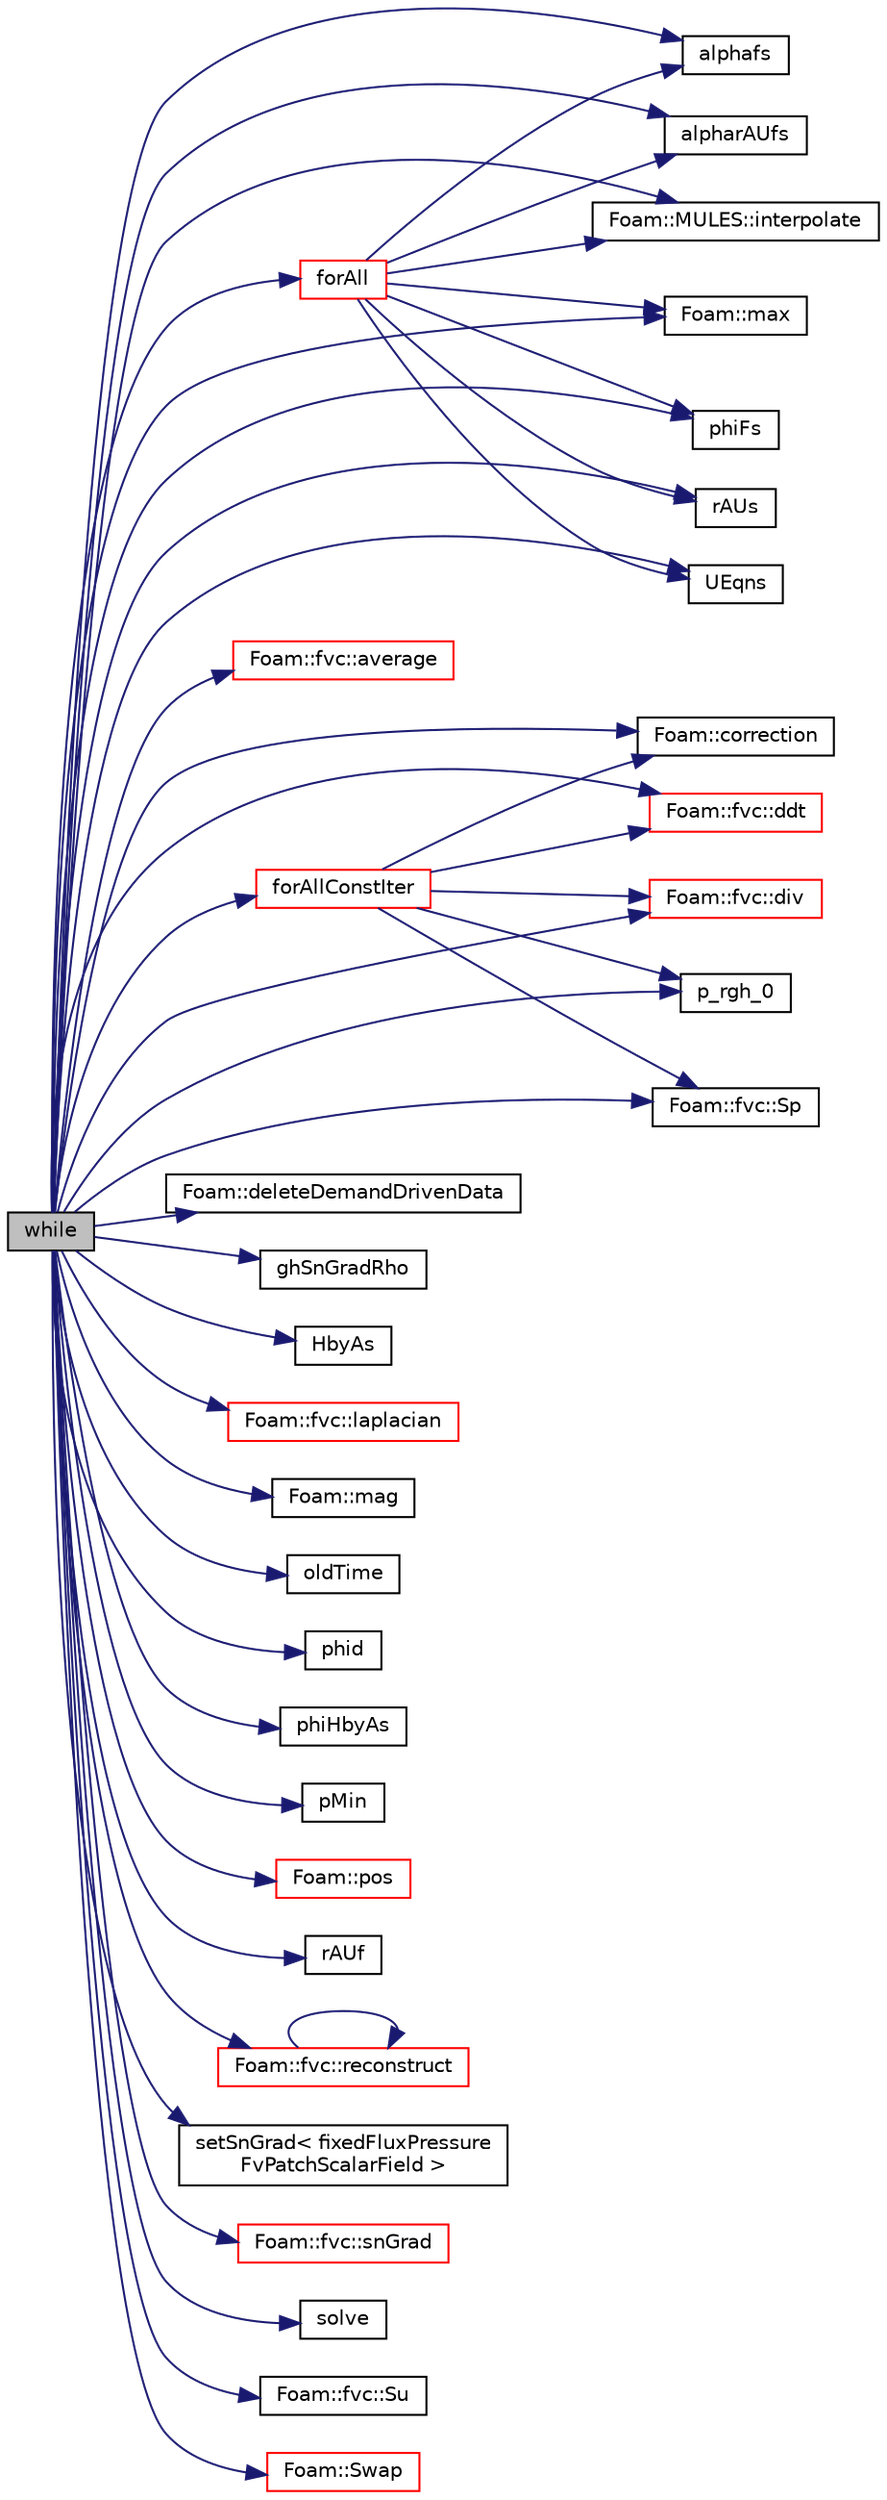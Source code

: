 digraph "while"
{
  bgcolor="transparent";
  edge [fontname="Helvetica",fontsize="10",labelfontname="Helvetica",labelfontsize="10"];
  node [fontname="Helvetica",fontsize="10",shape=record];
  rankdir="LR";
  Node1 [label="while",height=0.2,width=0.4,color="black", fillcolor="grey75", style="filled", fontcolor="black"];
  Node1 -> Node2 [color="midnightblue",fontsize="10",style="solid",fontname="Helvetica"];
  Node2 [label="alphafs",height=0.2,width=0.4,color="black",URL="$a02983.html#a219dfc23143e3ccb59927b481c40d9ab"];
  Node1 -> Node3 [color="midnightblue",fontsize="10",style="solid",fontname="Helvetica"];
  Node3 [label="alpharAUfs",height=0.2,width=0.4,color="black",URL="$a02983.html#a7503cce4fff6aba02e660303208c7a3d"];
  Node1 -> Node4 [color="midnightblue",fontsize="10",style="solid",fontname="Helvetica"];
  Node4 [label="Foam::fvc::average",height=0.2,width=0.4,color="red",URL="$a10792.html#a081533edd829853720cd0cbb61c5d49f",tooltip="Area-weighted average a surfaceField creating a volField. "];
  Node1 -> Node5 [color="midnightblue",fontsize="10",style="solid",fontname="Helvetica"];
  Node5 [label="Foam::correction",height=0.2,width=0.4,color="black",URL="$a10758.html#aa5166e83cc970d681cdb0246482047e8",tooltip="Return the correction form of the given matrix. "];
  Node1 -> Node6 [color="midnightblue",fontsize="10",style="solid",fontname="Helvetica"];
  Node6 [label="Foam::fvc::ddt",height=0.2,width=0.4,color="red",URL="$a10792.html#a5dc871206ab86042756c8ccfdc5797ad"];
  Node1 -> Node7 [color="midnightblue",fontsize="10",style="solid",fontname="Helvetica"];
  Node7 [label="Foam::deleteDemandDrivenData",height=0.2,width=0.4,color="black",URL="$a10758.html#a676ff999562d389fd174d693e17d230a"];
  Node1 -> Node8 [color="midnightblue",fontsize="10",style="solid",fontname="Helvetica"];
  Node8 [label="Foam::fvc::div",height=0.2,width=0.4,color="red",URL="$a10792.html#a585533948ad80abfe589d920c641f251"];
  Node1 -> Node9 [color="midnightblue",fontsize="10",style="solid",fontname="Helvetica"];
  Node9 [label="forAll",height=0.2,width=0.4,color="red",URL="$a02983.html#a3a6dfa236873b1e0df07a723bccf5222"];
  Node9 -> Node2 [color="midnightblue",fontsize="10",style="solid",fontname="Helvetica"];
  Node9 -> Node3 [color="midnightblue",fontsize="10",style="solid",fontname="Helvetica"];
  Node9 -> Node10 [color="midnightblue",fontsize="10",style="solid",fontname="Helvetica"];
  Node10 [label="Foam::MULES::interpolate",height=0.2,width=0.4,color="black",URL="$a10816.html#a4d62f21551985d814104861e7c1d9b4f"];
  Node9 -> Node11 [color="midnightblue",fontsize="10",style="solid",fontname="Helvetica"];
  Node11 [label="Foam::max",height=0.2,width=0.4,color="black",URL="$a10758.html#ac993e906cf2774ae77e666bc24e81733"];
  Node9 -> Node12 [color="midnightblue",fontsize="10",style="solid",fontname="Helvetica"];
  Node12 [label="phiFs",height=0.2,width=0.4,color="black",URL="$a02983.html#a8964714100a948e802e9857630c9a0c5"];
  Node9 -> Node13 [color="midnightblue",fontsize="10",style="solid",fontname="Helvetica"];
  Node13 [label="rAUs",height=0.2,width=0.4,color="black",URL="$a02980.html#a11ab108f012fc0ee93ff106f734e93a0"];
  Node9 -> Node14 [color="midnightblue",fontsize="10",style="solid",fontname="Helvetica"];
  Node14 [label="UEqns",height=0.2,width=0.4,color="black",URL="$a03433.html#a897d1fff9d8e6f24d2b642debb9341a2"];
  Node1 -> Node15 [color="midnightblue",fontsize="10",style="solid",fontname="Helvetica"];
  Node15 [label="forAllConstIter",height=0.2,width=0.4,color="red",URL="$a02974.html#ae21e2836509b0fa7f7cedf6493b11b09"];
  Node15 -> Node5 [color="midnightblue",fontsize="10",style="solid",fontname="Helvetica"];
  Node15 -> Node6 [color="midnightblue",fontsize="10",style="solid",fontname="Helvetica"];
  Node15 -> Node8 [color="midnightblue",fontsize="10",style="solid",fontname="Helvetica"];
  Node15 -> Node16 [color="midnightblue",fontsize="10",style="solid",fontname="Helvetica"];
  Node16 [label="p_rgh_0",height=0.2,width=0.4,color="black",URL="$a02972.html#a334f791ac62072f36a4207b1994c1cc1"];
  Node15 -> Node17 [color="midnightblue",fontsize="10",style="solid",fontname="Helvetica"];
  Node17 [label="Foam::fvc::Sp",height=0.2,width=0.4,color="black",URL="$a10792.html#acb372005d973de14c63c97ba57a82d99"];
  Node1 -> Node18 [color="midnightblue",fontsize="10",style="solid",fontname="Helvetica"];
  Node18 [label="ghSnGradRho",height=0.2,width=0.4,color="black",URL="$a02980.html#a9942c1263e3a2593eeb8b3b3d83c3f9b"];
  Node1 -> Node19 [color="midnightblue",fontsize="10",style="solid",fontname="Helvetica"];
  Node19 [label="HbyAs",height=0.2,width=0.4,color="black",URL="$a02980.html#ac765066458407d55137e43ec28b04eac"];
  Node1 -> Node10 [color="midnightblue",fontsize="10",style="solid",fontname="Helvetica"];
  Node1 -> Node20 [color="midnightblue",fontsize="10",style="solid",fontname="Helvetica"];
  Node20 [label="Foam::fvc::laplacian",height=0.2,width=0.4,color="red",URL="$a10792.html#ac75bff389d0405149b204b0d7ac214cd"];
  Node1 -> Node21 [color="midnightblue",fontsize="10",style="solid",fontname="Helvetica"];
  Node21 [label="Foam::mag",height=0.2,width=0.4,color="black",URL="$a10758.html#a929da2a3fdcf3dacbbe0487d3a330dae"];
  Node1 -> Node11 [color="midnightblue",fontsize="10",style="solid",fontname="Helvetica"];
  Node1 -> Node22 [color="midnightblue",fontsize="10",style="solid",fontname="Helvetica"];
  Node22 [label="oldTime",height=0.2,width=0.4,color="black",URL="$a04501.html#ae056cfecfae9cb9674677855f5babcd3"];
  Node1 -> Node16 [color="midnightblue",fontsize="10",style="solid",fontname="Helvetica"];
  Node1 -> Node23 [color="midnightblue",fontsize="10",style="solid",fontname="Helvetica"];
  Node23 [label="phid",height=0.2,width=0.4,color="black",URL="$a02948.html#a0b3b953f2fc55278d35524cec1e30965"];
  Node1 -> Node12 [color="midnightblue",fontsize="10",style="solid",fontname="Helvetica"];
  Node1 -> Node24 [color="midnightblue",fontsize="10",style="solid",fontname="Helvetica"];
  Node24 [label="phiHbyAs",height=0.2,width=0.4,color="black",URL="$a02980.html#ab346616b31dd9188432f3145d7d7ae2e"];
  Node1 -> Node25 [color="midnightblue",fontsize="10",style="solid",fontname="Helvetica"];
  Node25 [label="pMin",height=0.2,width=0.4,color="black",URL="$a04505.html#a48bbce368545974bebafe3faccb1040b"];
  Node1 -> Node26 [color="midnightblue",fontsize="10",style="solid",fontname="Helvetica"];
  Node26 [label="Foam::pos",height=0.2,width=0.4,color="red",URL="$a10758.html#a09a190b59f3d01b258bca0fa964a6212"];
  Node1 -> Node27 [color="midnightblue",fontsize="10",style="solid",fontname="Helvetica"];
  Node27 [label="rAUf",height=0.2,width=0.4,color="black",URL="$a02950.html#ae693ae4c2085edc7ebb2aac47e046b2d"];
  Node1 -> Node13 [color="midnightblue",fontsize="10",style="solid",fontname="Helvetica"];
  Node1 -> Node28 [color="midnightblue",fontsize="10",style="solid",fontname="Helvetica"];
  Node28 [label="Foam::fvc::reconstruct",height=0.2,width=0.4,color="red",URL="$a10792.html#ad8a6471328adb4cddcc0d4cedfa39ca2"];
  Node28 -> Node28 [color="midnightblue",fontsize="10",style="solid",fontname="Helvetica"];
  Node1 -> Node29 [color="midnightblue",fontsize="10",style="solid",fontname="Helvetica"];
  Node29 [label="setSnGrad\< fixedFluxPressure\lFvPatchScalarField \>",height=0.2,width=0.4,color="black",URL="$a02980.html#adf79f858f92f6ba0350b099e4f4ec278"];
  Node1 -> Node30 [color="midnightblue",fontsize="10",style="solid",fontname="Helvetica"];
  Node30 [label="Foam::fvc::snGrad",height=0.2,width=0.4,color="red",URL="$a10792.html#a15da734ee906cb52cf17937ab84c41a0"];
  Node1 -> Node31 [color="midnightblue",fontsize="10",style="solid",fontname="Helvetica"];
  Node31 [label="solve",height=0.2,width=0.4,color="black",URL="$a02966.html#a63a249aff939702e1f4e9e11464c663c"];
  Node1 -> Node17 [color="midnightblue",fontsize="10",style="solid",fontname="Helvetica"];
  Node1 -> Node32 [color="midnightblue",fontsize="10",style="solid",fontname="Helvetica"];
  Node32 [label="Foam::fvc::Su",height=0.2,width=0.4,color="black",URL="$a10792.html#ac92e296062b7b025a96b82351c1d9b89"];
  Node1 -> Node33 [color="midnightblue",fontsize="10",style="solid",fontname="Helvetica"];
  Node33 [label="Foam::Swap",height=0.2,width=0.4,color="red",URL="$a10758.html#ac6e6a40a7bda559df02d5ab6cc6f7e00"];
  Node1 -> Node14 [color="midnightblue",fontsize="10",style="solid",fontname="Helvetica"];
}
